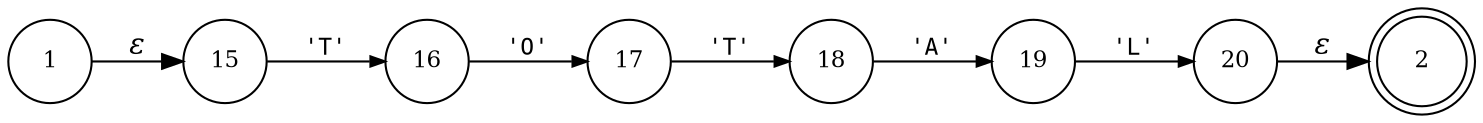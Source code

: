 digraph ATN {
rankdir=LR;
s2[fontsize=11, label="2", shape=doublecircle, fixedsize=true, width=.6];
s17[fontsize=11,label="17", shape=circle, fixedsize=true, width=.55, peripheries=1];
s16[fontsize=11,label="16", shape=circle, fixedsize=true, width=.55, peripheries=1];
s1[fontsize=11,label="1", shape=circle, fixedsize=true, width=.55, peripheries=1];
s19[fontsize=11,label="19", shape=circle, fixedsize=true, width=.55, peripheries=1];
s18[fontsize=11,label="18", shape=circle, fixedsize=true, width=.55, peripheries=1];
s20[fontsize=11,label="20", shape=circle, fixedsize=true, width=.55, peripheries=1];
s15[fontsize=11,label="15", shape=circle, fixedsize=true, width=.55, peripheries=1];
s1 -> s15 [fontname="Times-Italic", label="&epsilon;"];
s15 -> s16 [fontsize=11, fontname="Courier", arrowsize=.7, label = "'T'", arrowhead = normal];
s16 -> s17 [fontsize=11, fontname="Courier", arrowsize=.7, label = "'O'", arrowhead = normal];
s17 -> s18 [fontsize=11, fontname="Courier", arrowsize=.7, label = "'T'", arrowhead = normal];
s18 -> s19 [fontsize=11, fontname="Courier", arrowsize=.7, label = "'A'", arrowhead = normal];
s19 -> s20 [fontsize=11, fontname="Courier", arrowsize=.7, label = "'L'", arrowhead = normal];
s20 -> s2 [fontname="Times-Italic", label="&epsilon;"];
}